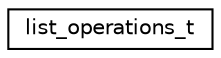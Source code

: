 digraph "Graphical Class Hierarchy"
{
 // LATEX_PDF_SIZE
  edge [fontname="Helvetica",fontsize="10",labelfontname="Helvetica",labelfontsize="10"];
  node [fontname="Helvetica",fontsize="10",shape=record];
  rankdir="LR";
  Node0 [label="list_operations_t",height=0.2,width=0.4,color="black", fillcolor="white", style="filled",URL="$structlist__operations__t.html",tooltip="The structure to store all operations of struct list_ele_t. The user can define their own operations."];
}
